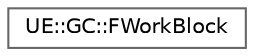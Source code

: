 digraph "Graphical Class Hierarchy"
{
 // INTERACTIVE_SVG=YES
 // LATEX_PDF_SIZE
  bgcolor="transparent";
  edge [fontname=Helvetica,fontsize=10,labelfontname=Helvetica,labelfontsize=10];
  node [fontname=Helvetica,fontsize=10,shape=box,height=0.2,width=0.4];
  rankdir="LR";
  Node0 [id="Node000000",label="UE::GC::FWorkBlock",height=0.2,width=0.4,color="grey40", fillcolor="white", style="filled",URL="$d6/dfb/structUE_1_1GC_1_1FWorkBlock.html",tooltip="Fixed block of reachable objects waiting to be processed."];
}

